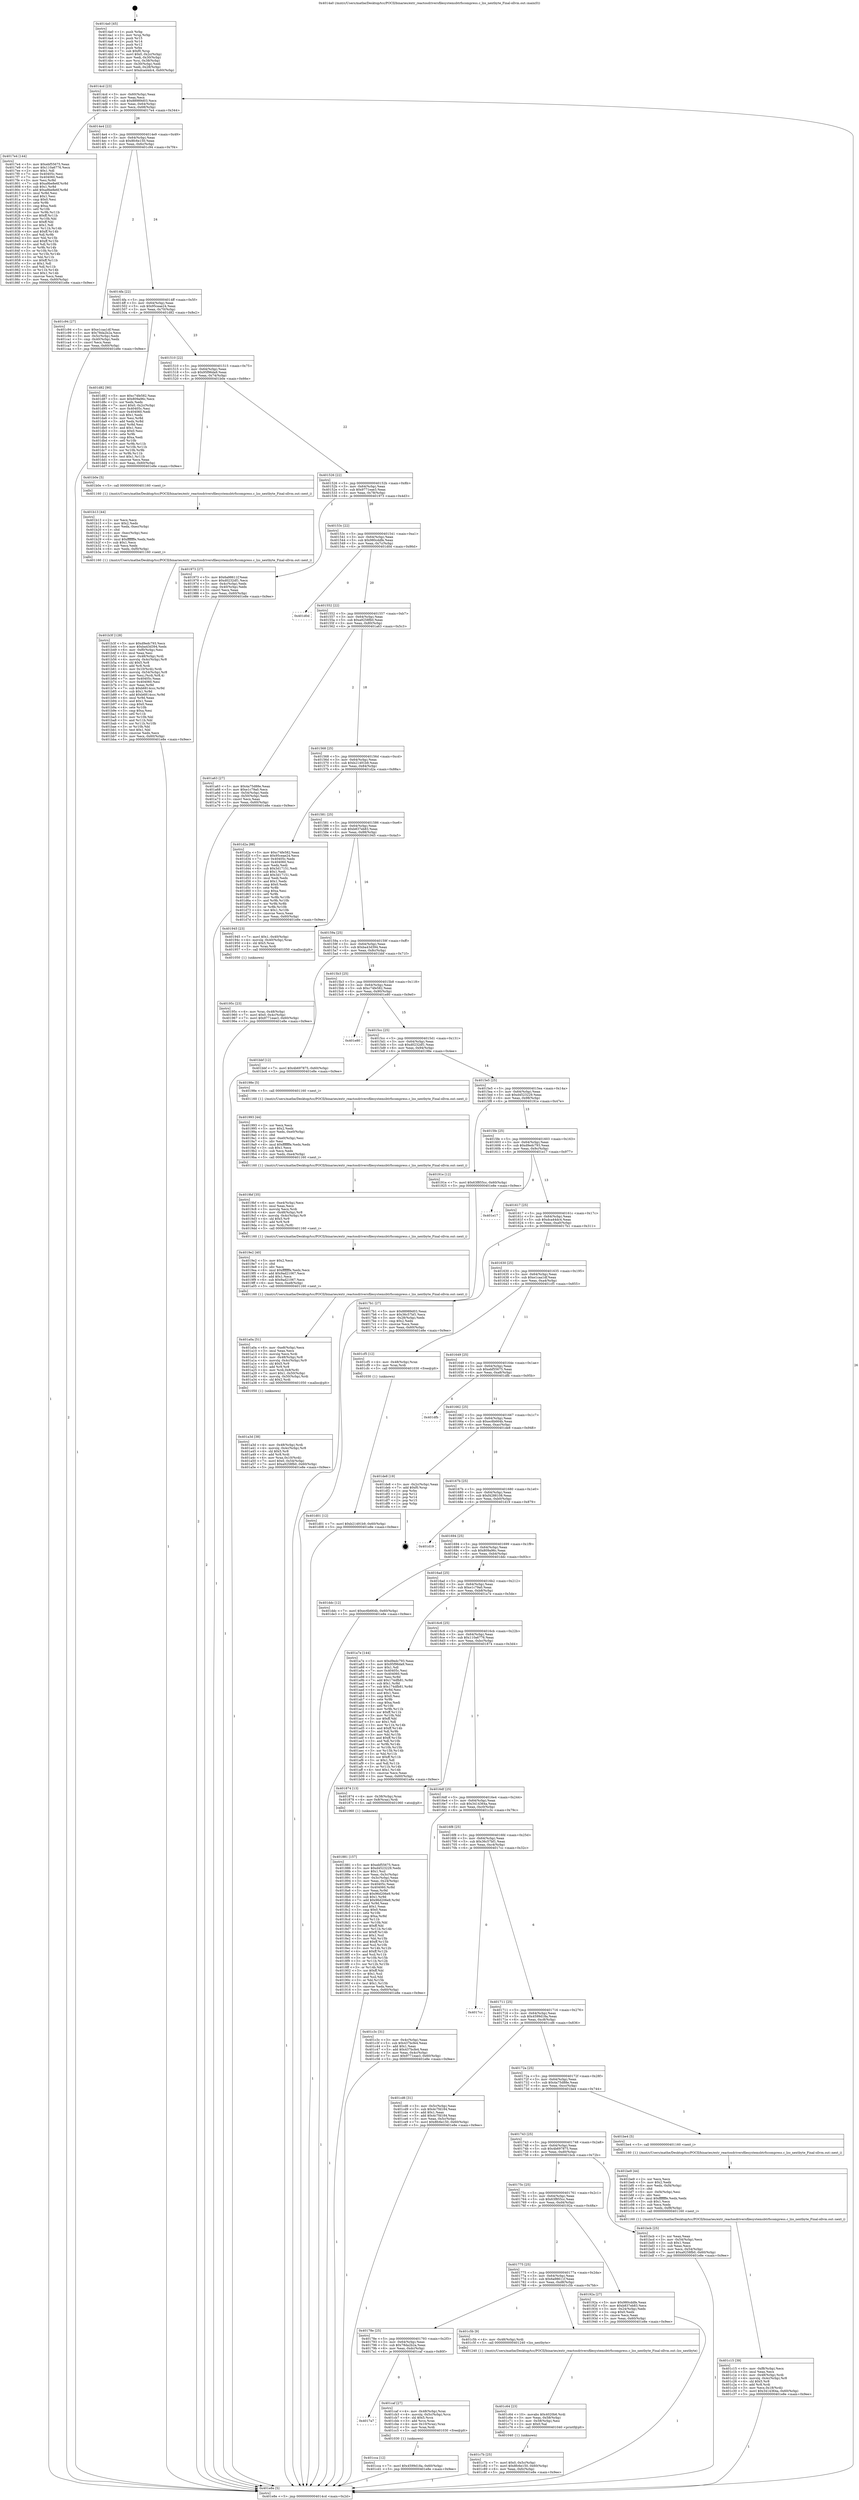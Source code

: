 digraph "0x4014a0" {
  label = "0x4014a0 (/mnt/c/Users/mathe/Desktop/tcc/POCII/binaries/extr_reactosdriversfilesystemsbtrfscompress.c_lzo_nextbyte_Final-ollvm.out::main(0))"
  labelloc = "t"
  node[shape=record]

  Entry [label="",width=0.3,height=0.3,shape=circle,fillcolor=black,style=filled]
  "0x4014cd" [label="{
     0x4014cd [23]\l
     | [instrs]\l
     &nbsp;&nbsp;0x4014cd \<+3\>: mov -0x60(%rbp),%eax\l
     &nbsp;&nbsp;0x4014d0 \<+2\>: mov %eax,%ecx\l
     &nbsp;&nbsp;0x4014d2 \<+6\>: sub $0x88989d03,%ecx\l
     &nbsp;&nbsp;0x4014d8 \<+3\>: mov %eax,-0x64(%rbp)\l
     &nbsp;&nbsp;0x4014db \<+3\>: mov %ecx,-0x68(%rbp)\l
     &nbsp;&nbsp;0x4014de \<+6\>: je 00000000004017e4 \<main+0x344\>\l
  }"]
  "0x4017e4" [label="{
     0x4017e4 [144]\l
     | [instrs]\l
     &nbsp;&nbsp;0x4017e4 \<+5\>: mov $0xebf55675,%eax\l
     &nbsp;&nbsp;0x4017e9 \<+5\>: mov $0x110a6776,%ecx\l
     &nbsp;&nbsp;0x4017ee \<+2\>: mov $0x1,%dl\l
     &nbsp;&nbsp;0x4017f0 \<+7\>: mov 0x40405c,%esi\l
     &nbsp;&nbsp;0x4017f7 \<+7\>: mov 0x404060,%edi\l
     &nbsp;&nbsp;0x4017fe \<+3\>: mov %esi,%r8d\l
     &nbsp;&nbsp;0x401801 \<+7\>: sub $0xa9be8e6f,%r8d\l
     &nbsp;&nbsp;0x401808 \<+4\>: sub $0x1,%r8d\l
     &nbsp;&nbsp;0x40180c \<+7\>: add $0xa9be8e6f,%r8d\l
     &nbsp;&nbsp;0x401813 \<+4\>: imul %r8d,%esi\l
     &nbsp;&nbsp;0x401817 \<+3\>: and $0x1,%esi\l
     &nbsp;&nbsp;0x40181a \<+3\>: cmp $0x0,%esi\l
     &nbsp;&nbsp;0x40181d \<+4\>: sete %r9b\l
     &nbsp;&nbsp;0x401821 \<+3\>: cmp $0xa,%edi\l
     &nbsp;&nbsp;0x401824 \<+4\>: setl %r10b\l
     &nbsp;&nbsp;0x401828 \<+3\>: mov %r9b,%r11b\l
     &nbsp;&nbsp;0x40182b \<+4\>: xor $0xff,%r11b\l
     &nbsp;&nbsp;0x40182f \<+3\>: mov %r10b,%bl\l
     &nbsp;&nbsp;0x401832 \<+3\>: xor $0xff,%bl\l
     &nbsp;&nbsp;0x401835 \<+3\>: xor $0x1,%dl\l
     &nbsp;&nbsp;0x401838 \<+3\>: mov %r11b,%r14b\l
     &nbsp;&nbsp;0x40183b \<+4\>: and $0xff,%r14b\l
     &nbsp;&nbsp;0x40183f \<+3\>: and %dl,%r9b\l
     &nbsp;&nbsp;0x401842 \<+3\>: mov %bl,%r15b\l
     &nbsp;&nbsp;0x401845 \<+4\>: and $0xff,%r15b\l
     &nbsp;&nbsp;0x401849 \<+3\>: and %dl,%r10b\l
     &nbsp;&nbsp;0x40184c \<+3\>: or %r9b,%r14b\l
     &nbsp;&nbsp;0x40184f \<+3\>: or %r10b,%r15b\l
     &nbsp;&nbsp;0x401852 \<+3\>: xor %r15b,%r14b\l
     &nbsp;&nbsp;0x401855 \<+3\>: or %bl,%r11b\l
     &nbsp;&nbsp;0x401858 \<+4\>: xor $0xff,%r11b\l
     &nbsp;&nbsp;0x40185c \<+3\>: or $0x1,%dl\l
     &nbsp;&nbsp;0x40185f \<+3\>: and %dl,%r11b\l
     &nbsp;&nbsp;0x401862 \<+3\>: or %r11b,%r14b\l
     &nbsp;&nbsp;0x401865 \<+4\>: test $0x1,%r14b\l
     &nbsp;&nbsp;0x401869 \<+3\>: cmovne %ecx,%eax\l
     &nbsp;&nbsp;0x40186c \<+3\>: mov %eax,-0x60(%rbp)\l
     &nbsp;&nbsp;0x40186f \<+5\>: jmp 0000000000401e8e \<main+0x9ee\>\l
  }"]
  "0x4014e4" [label="{
     0x4014e4 [22]\l
     | [instrs]\l
     &nbsp;&nbsp;0x4014e4 \<+5\>: jmp 00000000004014e9 \<main+0x49\>\l
     &nbsp;&nbsp;0x4014e9 \<+3\>: mov -0x64(%rbp),%eax\l
     &nbsp;&nbsp;0x4014ec \<+5\>: sub $0x8fc6e150,%eax\l
     &nbsp;&nbsp;0x4014f1 \<+3\>: mov %eax,-0x6c(%rbp)\l
     &nbsp;&nbsp;0x4014f4 \<+6\>: je 0000000000401c94 \<main+0x7f4\>\l
  }"]
  Exit [label="",width=0.3,height=0.3,shape=circle,fillcolor=black,style=filled,peripheries=2]
  "0x401c94" [label="{
     0x401c94 [27]\l
     | [instrs]\l
     &nbsp;&nbsp;0x401c94 \<+5\>: mov $0xe1caa1df,%eax\l
     &nbsp;&nbsp;0x401c99 \<+5\>: mov $0x78da2b2a,%ecx\l
     &nbsp;&nbsp;0x401c9e \<+3\>: mov -0x5c(%rbp),%edx\l
     &nbsp;&nbsp;0x401ca1 \<+3\>: cmp -0x40(%rbp),%edx\l
     &nbsp;&nbsp;0x401ca4 \<+3\>: cmovl %ecx,%eax\l
     &nbsp;&nbsp;0x401ca7 \<+3\>: mov %eax,-0x60(%rbp)\l
     &nbsp;&nbsp;0x401caa \<+5\>: jmp 0000000000401e8e \<main+0x9ee\>\l
  }"]
  "0x4014fa" [label="{
     0x4014fa [22]\l
     | [instrs]\l
     &nbsp;&nbsp;0x4014fa \<+5\>: jmp 00000000004014ff \<main+0x5f\>\l
     &nbsp;&nbsp;0x4014ff \<+3\>: mov -0x64(%rbp),%eax\l
     &nbsp;&nbsp;0x401502 \<+5\>: sub $0x95ceae24,%eax\l
     &nbsp;&nbsp;0x401507 \<+3\>: mov %eax,-0x70(%rbp)\l
     &nbsp;&nbsp;0x40150a \<+6\>: je 0000000000401d82 \<main+0x8e2\>\l
  }"]
  "0x401d01" [label="{
     0x401d01 [12]\l
     | [instrs]\l
     &nbsp;&nbsp;0x401d01 \<+7\>: movl $0xb21491b9,-0x60(%rbp)\l
     &nbsp;&nbsp;0x401d08 \<+5\>: jmp 0000000000401e8e \<main+0x9ee\>\l
  }"]
  "0x401d82" [label="{
     0x401d82 [90]\l
     | [instrs]\l
     &nbsp;&nbsp;0x401d82 \<+5\>: mov $0xc74fe582,%eax\l
     &nbsp;&nbsp;0x401d87 \<+5\>: mov $0x809a96c,%ecx\l
     &nbsp;&nbsp;0x401d8c \<+2\>: xor %edx,%edx\l
     &nbsp;&nbsp;0x401d8e \<+7\>: movl $0x0,-0x2c(%rbp)\l
     &nbsp;&nbsp;0x401d95 \<+7\>: mov 0x40405c,%esi\l
     &nbsp;&nbsp;0x401d9c \<+7\>: mov 0x404060,%edi\l
     &nbsp;&nbsp;0x401da3 \<+3\>: sub $0x1,%edx\l
     &nbsp;&nbsp;0x401da6 \<+3\>: mov %esi,%r8d\l
     &nbsp;&nbsp;0x401da9 \<+3\>: add %edx,%r8d\l
     &nbsp;&nbsp;0x401dac \<+4\>: imul %r8d,%esi\l
     &nbsp;&nbsp;0x401db0 \<+3\>: and $0x1,%esi\l
     &nbsp;&nbsp;0x401db3 \<+3\>: cmp $0x0,%esi\l
     &nbsp;&nbsp;0x401db6 \<+4\>: sete %r9b\l
     &nbsp;&nbsp;0x401dba \<+3\>: cmp $0xa,%edi\l
     &nbsp;&nbsp;0x401dbd \<+4\>: setl %r10b\l
     &nbsp;&nbsp;0x401dc1 \<+3\>: mov %r9b,%r11b\l
     &nbsp;&nbsp;0x401dc4 \<+3\>: and %r10b,%r11b\l
     &nbsp;&nbsp;0x401dc7 \<+3\>: xor %r10b,%r9b\l
     &nbsp;&nbsp;0x401dca \<+3\>: or %r9b,%r11b\l
     &nbsp;&nbsp;0x401dcd \<+4\>: test $0x1,%r11b\l
     &nbsp;&nbsp;0x401dd1 \<+3\>: cmovne %ecx,%eax\l
     &nbsp;&nbsp;0x401dd4 \<+3\>: mov %eax,-0x60(%rbp)\l
     &nbsp;&nbsp;0x401dd7 \<+5\>: jmp 0000000000401e8e \<main+0x9ee\>\l
  }"]
  "0x401510" [label="{
     0x401510 [22]\l
     | [instrs]\l
     &nbsp;&nbsp;0x401510 \<+5\>: jmp 0000000000401515 \<main+0x75\>\l
     &nbsp;&nbsp;0x401515 \<+3\>: mov -0x64(%rbp),%eax\l
     &nbsp;&nbsp;0x401518 \<+5\>: sub $0x95f96da9,%eax\l
     &nbsp;&nbsp;0x40151d \<+3\>: mov %eax,-0x74(%rbp)\l
     &nbsp;&nbsp;0x401520 \<+6\>: je 0000000000401b0e \<main+0x66e\>\l
  }"]
  "0x401cca" [label="{
     0x401cca [12]\l
     | [instrs]\l
     &nbsp;&nbsp;0x401cca \<+7\>: movl $0x4599d18a,-0x60(%rbp)\l
     &nbsp;&nbsp;0x401cd1 \<+5\>: jmp 0000000000401e8e \<main+0x9ee\>\l
  }"]
  "0x401b0e" [label="{
     0x401b0e [5]\l
     | [instrs]\l
     &nbsp;&nbsp;0x401b0e \<+5\>: call 0000000000401160 \<next_i\>\l
     | [calls]\l
     &nbsp;&nbsp;0x401160 \{1\} (/mnt/c/Users/mathe/Desktop/tcc/POCII/binaries/extr_reactosdriversfilesystemsbtrfscompress.c_lzo_nextbyte_Final-ollvm.out::next_i)\l
  }"]
  "0x401526" [label="{
     0x401526 [22]\l
     | [instrs]\l
     &nbsp;&nbsp;0x401526 \<+5\>: jmp 000000000040152b \<main+0x8b\>\l
     &nbsp;&nbsp;0x40152b \<+3\>: mov -0x64(%rbp),%eax\l
     &nbsp;&nbsp;0x40152e \<+5\>: sub $0x9771eae3,%eax\l
     &nbsp;&nbsp;0x401533 \<+3\>: mov %eax,-0x78(%rbp)\l
     &nbsp;&nbsp;0x401536 \<+6\>: je 0000000000401973 \<main+0x4d3\>\l
  }"]
  "0x4017a7" [label="{
     0x4017a7\l
  }", style=dashed]
  "0x401973" [label="{
     0x401973 [27]\l
     | [instrs]\l
     &nbsp;&nbsp;0x401973 \<+5\>: mov $0x6a98611f,%eax\l
     &nbsp;&nbsp;0x401978 \<+5\>: mov $0xd0232df1,%ecx\l
     &nbsp;&nbsp;0x40197d \<+3\>: mov -0x4c(%rbp),%edx\l
     &nbsp;&nbsp;0x401980 \<+3\>: cmp -0x40(%rbp),%edx\l
     &nbsp;&nbsp;0x401983 \<+3\>: cmovl %ecx,%eax\l
     &nbsp;&nbsp;0x401986 \<+3\>: mov %eax,-0x60(%rbp)\l
     &nbsp;&nbsp;0x401989 \<+5\>: jmp 0000000000401e8e \<main+0x9ee\>\l
  }"]
  "0x40153c" [label="{
     0x40153c [22]\l
     | [instrs]\l
     &nbsp;&nbsp;0x40153c \<+5\>: jmp 0000000000401541 \<main+0xa1\>\l
     &nbsp;&nbsp;0x401541 \<+3\>: mov -0x64(%rbp),%eax\l
     &nbsp;&nbsp;0x401544 \<+5\>: sub $0x980cddfe,%eax\l
     &nbsp;&nbsp;0x401549 \<+3\>: mov %eax,-0x7c(%rbp)\l
     &nbsp;&nbsp;0x40154c \<+6\>: je 0000000000401d0d \<main+0x86d\>\l
  }"]
  "0x401caf" [label="{
     0x401caf [27]\l
     | [instrs]\l
     &nbsp;&nbsp;0x401caf \<+4\>: mov -0x48(%rbp),%rax\l
     &nbsp;&nbsp;0x401cb3 \<+4\>: movslq -0x5c(%rbp),%rcx\l
     &nbsp;&nbsp;0x401cb7 \<+4\>: shl $0x5,%rcx\l
     &nbsp;&nbsp;0x401cbb \<+3\>: add %rcx,%rax\l
     &nbsp;&nbsp;0x401cbe \<+4\>: mov 0x10(%rax),%rax\l
     &nbsp;&nbsp;0x401cc2 \<+3\>: mov %rax,%rdi\l
     &nbsp;&nbsp;0x401cc5 \<+5\>: call 0000000000401030 \<free@plt\>\l
     | [calls]\l
     &nbsp;&nbsp;0x401030 \{1\} (unknown)\l
  }"]
  "0x401d0d" [label="{
     0x401d0d\l
  }", style=dashed]
  "0x401552" [label="{
     0x401552 [22]\l
     | [instrs]\l
     &nbsp;&nbsp;0x401552 \<+5\>: jmp 0000000000401557 \<main+0xb7\>\l
     &nbsp;&nbsp;0x401557 \<+3\>: mov -0x64(%rbp),%eax\l
     &nbsp;&nbsp;0x40155a \<+5\>: sub $0xa9258fb0,%eax\l
     &nbsp;&nbsp;0x40155f \<+3\>: mov %eax,-0x80(%rbp)\l
     &nbsp;&nbsp;0x401562 \<+6\>: je 0000000000401a63 \<main+0x5c3\>\l
  }"]
  "0x401c7b" [label="{
     0x401c7b [25]\l
     | [instrs]\l
     &nbsp;&nbsp;0x401c7b \<+7\>: movl $0x0,-0x5c(%rbp)\l
     &nbsp;&nbsp;0x401c82 \<+7\>: movl $0x8fc6e150,-0x60(%rbp)\l
     &nbsp;&nbsp;0x401c89 \<+6\>: mov %eax,-0xfc(%rbp)\l
     &nbsp;&nbsp;0x401c8f \<+5\>: jmp 0000000000401e8e \<main+0x9ee\>\l
  }"]
  "0x401a63" [label="{
     0x401a63 [27]\l
     | [instrs]\l
     &nbsp;&nbsp;0x401a63 \<+5\>: mov $0x4a75d88e,%eax\l
     &nbsp;&nbsp;0x401a68 \<+5\>: mov $0xe1c79a0,%ecx\l
     &nbsp;&nbsp;0x401a6d \<+3\>: mov -0x54(%rbp),%edx\l
     &nbsp;&nbsp;0x401a70 \<+3\>: cmp -0x50(%rbp),%edx\l
     &nbsp;&nbsp;0x401a73 \<+3\>: cmovl %ecx,%eax\l
     &nbsp;&nbsp;0x401a76 \<+3\>: mov %eax,-0x60(%rbp)\l
     &nbsp;&nbsp;0x401a79 \<+5\>: jmp 0000000000401e8e \<main+0x9ee\>\l
  }"]
  "0x401568" [label="{
     0x401568 [25]\l
     | [instrs]\l
     &nbsp;&nbsp;0x401568 \<+5\>: jmp 000000000040156d \<main+0xcd\>\l
     &nbsp;&nbsp;0x40156d \<+3\>: mov -0x64(%rbp),%eax\l
     &nbsp;&nbsp;0x401570 \<+5\>: sub $0xb21491b9,%eax\l
     &nbsp;&nbsp;0x401575 \<+6\>: mov %eax,-0x84(%rbp)\l
     &nbsp;&nbsp;0x40157b \<+6\>: je 0000000000401d2a \<main+0x88a\>\l
  }"]
  "0x401c64" [label="{
     0x401c64 [23]\l
     | [instrs]\l
     &nbsp;&nbsp;0x401c64 \<+10\>: movabs $0x4020b6,%rdi\l
     &nbsp;&nbsp;0x401c6e \<+3\>: mov %eax,-0x58(%rbp)\l
     &nbsp;&nbsp;0x401c71 \<+3\>: mov -0x58(%rbp),%esi\l
     &nbsp;&nbsp;0x401c74 \<+2\>: mov $0x0,%al\l
     &nbsp;&nbsp;0x401c76 \<+5\>: call 0000000000401040 \<printf@plt\>\l
     | [calls]\l
     &nbsp;&nbsp;0x401040 \{1\} (unknown)\l
  }"]
  "0x401d2a" [label="{
     0x401d2a [88]\l
     | [instrs]\l
     &nbsp;&nbsp;0x401d2a \<+5\>: mov $0xc74fe582,%eax\l
     &nbsp;&nbsp;0x401d2f \<+5\>: mov $0x95ceae24,%ecx\l
     &nbsp;&nbsp;0x401d34 \<+7\>: mov 0x40405c,%edx\l
     &nbsp;&nbsp;0x401d3b \<+7\>: mov 0x404060,%esi\l
     &nbsp;&nbsp;0x401d42 \<+2\>: mov %edx,%edi\l
     &nbsp;&nbsp;0x401d44 \<+6\>: sub $0x3d17151,%edi\l
     &nbsp;&nbsp;0x401d4a \<+3\>: sub $0x1,%edi\l
     &nbsp;&nbsp;0x401d4d \<+6\>: add $0x3d17151,%edi\l
     &nbsp;&nbsp;0x401d53 \<+3\>: imul %edi,%edx\l
     &nbsp;&nbsp;0x401d56 \<+3\>: and $0x1,%edx\l
     &nbsp;&nbsp;0x401d59 \<+3\>: cmp $0x0,%edx\l
     &nbsp;&nbsp;0x401d5c \<+4\>: sete %r8b\l
     &nbsp;&nbsp;0x401d60 \<+3\>: cmp $0xa,%esi\l
     &nbsp;&nbsp;0x401d63 \<+4\>: setl %r9b\l
     &nbsp;&nbsp;0x401d67 \<+3\>: mov %r8b,%r10b\l
     &nbsp;&nbsp;0x401d6a \<+3\>: and %r9b,%r10b\l
     &nbsp;&nbsp;0x401d6d \<+3\>: xor %r9b,%r8b\l
     &nbsp;&nbsp;0x401d70 \<+3\>: or %r8b,%r10b\l
     &nbsp;&nbsp;0x401d73 \<+4\>: test $0x1,%r10b\l
     &nbsp;&nbsp;0x401d77 \<+3\>: cmovne %ecx,%eax\l
     &nbsp;&nbsp;0x401d7a \<+3\>: mov %eax,-0x60(%rbp)\l
     &nbsp;&nbsp;0x401d7d \<+5\>: jmp 0000000000401e8e \<main+0x9ee\>\l
  }"]
  "0x401581" [label="{
     0x401581 [25]\l
     | [instrs]\l
     &nbsp;&nbsp;0x401581 \<+5\>: jmp 0000000000401586 \<main+0xe6\>\l
     &nbsp;&nbsp;0x401586 \<+3\>: mov -0x64(%rbp),%eax\l
     &nbsp;&nbsp;0x401589 \<+5\>: sub $0xb837eb83,%eax\l
     &nbsp;&nbsp;0x40158e \<+6\>: mov %eax,-0x88(%rbp)\l
     &nbsp;&nbsp;0x401594 \<+6\>: je 0000000000401945 \<main+0x4a5\>\l
  }"]
  "0x40178e" [label="{
     0x40178e [25]\l
     | [instrs]\l
     &nbsp;&nbsp;0x40178e \<+5\>: jmp 0000000000401793 \<main+0x2f3\>\l
     &nbsp;&nbsp;0x401793 \<+3\>: mov -0x64(%rbp),%eax\l
     &nbsp;&nbsp;0x401796 \<+5\>: sub $0x78da2b2a,%eax\l
     &nbsp;&nbsp;0x40179b \<+6\>: mov %eax,-0xdc(%rbp)\l
     &nbsp;&nbsp;0x4017a1 \<+6\>: je 0000000000401caf \<main+0x80f\>\l
  }"]
  "0x401945" [label="{
     0x401945 [23]\l
     | [instrs]\l
     &nbsp;&nbsp;0x401945 \<+7\>: movl $0x1,-0x40(%rbp)\l
     &nbsp;&nbsp;0x40194c \<+4\>: movslq -0x40(%rbp),%rax\l
     &nbsp;&nbsp;0x401950 \<+4\>: shl $0x5,%rax\l
     &nbsp;&nbsp;0x401954 \<+3\>: mov %rax,%rdi\l
     &nbsp;&nbsp;0x401957 \<+5\>: call 0000000000401050 \<malloc@plt\>\l
     | [calls]\l
     &nbsp;&nbsp;0x401050 \{1\} (unknown)\l
  }"]
  "0x40159a" [label="{
     0x40159a [25]\l
     | [instrs]\l
     &nbsp;&nbsp;0x40159a \<+5\>: jmp 000000000040159f \<main+0xff\>\l
     &nbsp;&nbsp;0x40159f \<+3\>: mov -0x64(%rbp),%eax\l
     &nbsp;&nbsp;0x4015a2 \<+5\>: sub $0xba43d394,%eax\l
     &nbsp;&nbsp;0x4015a7 \<+6\>: mov %eax,-0x8c(%rbp)\l
     &nbsp;&nbsp;0x4015ad \<+6\>: je 0000000000401bbf \<main+0x71f\>\l
  }"]
  "0x401c5b" [label="{
     0x401c5b [9]\l
     | [instrs]\l
     &nbsp;&nbsp;0x401c5b \<+4\>: mov -0x48(%rbp),%rdi\l
     &nbsp;&nbsp;0x401c5f \<+5\>: call 0000000000401240 \<lzo_nextbyte\>\l
     | [calls]\l
     &nbsp;&nbsp;0x401240 \{1\} (/mnt/c/Users/mathe/Desktop/tcc/POCII/binaries/extr_reactosdriversfilesystemsbtrfscompress.c_lzo_nextbyte_Final-ollvm.out::lzo_nextbyte)\l
  }"]
  "0x401bbf" [label="{
     0x401bbf [12]\l
     | [instrs]\l
     &nbsp;&nbsp;0x401bbf \<+7\>: movl $0x4b697875,-0x60(%rbp)\l
     &nbsp;&nbsp;0x401bc6 \<+5\>: jmp 0000000000401e8e \<main+0x9ee\>\l
  }"]
  "0x4015b3" [label="{
     0x4015b3 [25]\l
     | [instrs]\l
     &nbsp;&nbsp;0x4015b3 \<+5\>: jmp 00000000004015b8 \<main+0x118\>\l
     &nbsp;&nbsp;0x4015b8 \<+3\>: mov -0x64(%rbp),%eax\l
     &nbsp;&nbsp;0x4015bb \<+5\>: sub $0xc74fe582,%eax\l
     &nbsp;&nbsp;0x4015c0 \<+6\>: mov %eax,-0x90(%rbp)\l
     &nbsp;&nbsp;0x4015c6 \<+6\>: je 0000000000401e80 \<main+0x9e0\>\l
  }"]
  "0x401c15" [label="{
     0x401c15 [39]\l
     | [instrs]\l
     &nbsp;&nbsp;0x401c15 \<+6\>: mov -0xf8(%rbp),%ecx\l
     &nbsp;&nbsp;0x401c1b \<+3\>: imul %eax,%ecx\l
     &nbsp;&nbsp;0x401c1e \<+4\>: mov -0x48(%rbp),%rdi\l
     &nbsp;&nbsp;0x401c22 \<+4\>: movslq -0x4c(%rbp),%r8\l
     &nbsp;&nbsp;0x401c26 \<+4\>: shl $0x5,%r8\l
     &nbsp;&nbsp;0x401c2a \<+3\>: add %r8,%rdi\l
     &nbsp;&nbsp;0x401c2d \<+3\>: mov %ecx,0x18(%rdi)\l
     &nbsp;&nbsp;0x401c30 \<+7\>: movl $0x3414364a,-0x60(%rbp)\l
     &nbsp;&nbsp;0x401c37 \<+5\>: jmp 0000000000401e8e \<main+0x9ee\>\l
  }"]
  "0x401e80" [label="{
     0x401e80\l
  }", style=dashed]
  "0x4015cc" [label="{
     0x4015cc [25]\l
     | [instrs]\l
     &nbsp;&nbsp;0x4015cc \<+5\>: jmp 00000000004015d1 \<main+0x131\>\l
     &nbsp;&nbsp;0x4015d1 \<+3\>: mov -0x64(%rbp),%eax\l
     &nbsp;&nbsp;0x4015d4 \<+5\>: sub $0xd0232df1,%eax\l
     &nbsp;&nbsp;0x4015d9 \<+6\>: mov %eax,-0x94(%rbp)\l
     &nbsp;&nbsp;0x4015df \<+6\>: je 000000000040198e \<main+0x4ee\>\l
  }"]
  "0x401be9" [label="{
     0x401be9 [44]\l
     | [instrs]\l
     &nbsp;&nbsp;0x401be9 \<+2\>: xor %ecx,%ecx\l
     &nbsp;&nbsp;0x401beb \<+5\>: mov $0x2,%edx\l
     &nbsp;&nbsp;0x401bf0 \<+6\>: mov %edx,-0xf4(%rbp)\l
     &nbsp;&nbsp;0x401bf6 \<+1\>: cltd\l
     &nbsp;&nbsp;0x401bf7 \<+6\>: mov -0xf4(%rbp),%esi\l
     &nbsp;&nbsp;0x401bfd \<+2\>: idiv %esi\l
     &nbsp;&nbsp;0x401bff \<+6\>: imul $0xfffffffe,%edx,%edx\l
     &nbsp;&nbsp;0x401c05 \<+3\>: sub $0x1,%ecx\l
     &nbsp;&nbsp;0x401c08 \<+2\>: sub %ecx,%edx\l
     &nbsp;&nbsp;0x401c0a \<+6\>: mov %edx,-0xf8(%rbp)\l
     &nbsp;&nbsp;0x401c10 \<+5\>: call 0000000000401160 \<next_i\>\l
     | [calls]\l
     &nbsp;&nbsp;0x401160 \{1\} (/mnt/c/Users/mathe/Desktop/tcc/POCII/binaries/extr_reactosdriversfilesystemsbtrfscompress.c_lzo_nextbyte_Final-ollvm.out::next_i)\l
  }"]
  "0x40198e" [label="{
     0x40198e [5]\l
     | [instrs]\l
     &nbsp;&nbsp;0x40198e \<+5\>: call 0000000000401160 \<next_i\>\l
     | [calls]\l
     &nbsp;&nbsp;0x401160 \{1\} (/mnt/c/Users/mathe/Desktop/tcc/POCII/binaries/extr_reactosdriversfilesystemsbtrfscompress.c_lzo_nextbyte_Final-ollvm.out::next_i)\l
  }"]
  "0x4015e5" [label="{
     0x4015e5 [25]\l
     | [instrs]\l
     &nbsp;&nbsp;0x4015e5 \<+5\>: jmp 00000000004015ea \<main+0x14a\>\l
     &nbsp;&nbsp;0x4015ea \<+3\>: mov -0x64(%rbp),%eax\l
     &nbsp;&nbsp;0x4015ed \<+5\>: sub $0xd4523229,%eax\l
     &nbsp;&nbsp;0x4015f2 \<+6\>: mov %eax,-0x98(%rbp)\l
     &nbsp;&nbsp;0x4015f8 \<+6\>: je 000000000040191e \<main+0x47e\>\l
  }"]
  "0x401b3f" [label="{
     0x401b3f [128]\l
     | [instrs]\l
     &nbsp;&nbsp;0x401b3f \<+5\>: mov $0xd9edc793,%ecx\l
     &nbsp;&nbsp;0x401b44 \<+5\>: mov $0xba43d394,%edx\l
     &nbsp;&nbsp;0x401b49 \<+6\>: mov -0xf0(%rbp),%esi\l
     &nbsp;&nbsp;0x401b4f \<+3\>: imul %eax,%esi\l
     &nbsp;&nbsp;0x401b52 \<+4\>: mov -0x48(%rbp),%rdi\l
     &nbsp;&nbsp;0x401b56 \<+4\>: movslq -0x4c(%rbp),%r8\l
     &nbsp;&nbsp;0x401b5a \<+4\>: shl $0x5,%r8\l
     &nbsp;&nbsp;0x401b5e \<+3\>: add %r8,%rdi\l
     &nbsp;&nbsp;0x401b61 \<+4\>: mov 0x10(%rdi),%rdi\l
     &nbsp;&nbsp;0x401b65 \<+4\>: movslq -0x54(%rbp),%r8\l
     &nbsp;&nbsp;0x401b69 \<+4\>: mov %esi,(%rdi,%r8,4)\l
     &nbsp;&nbsp;0x401b6d \<+7\>: mov 0x40405c,%eax\l
     &nbsp;&nbsp;0x401b74 \<+7\>: mov 0x404060,%esi\l
     &nbsp;&nbsp;0x401b7b \<+3\>: mov %eax,%r9d\l
     &nbsp;&nbsp;0x401b7e \<+7\>: sub $0xb6814ccc,%r9d\l
     &nbsp;&nbsp;0x401b85 \<+4\>: sub $0x1,%r9d\l
     &nbsp;&nbsp;0x401b89 \<+7\>: add $0xb6814ccc,%r9d\l
     &nbsp;&nbsp;0x401b90 \<+4\>: imul %r9d,%eax\l
     &nbsp;&nbsp;0x401b94 \<+3\>: and $0x1,%eax\l
     &nbsp;&nbsp;0x401b97 \<+3\>: cmp $0x0,%eax\l
     &nbsp;&nbsp;0x401b9a \<+4\>: sete %r10b\l
     &nbsp;&nbsp;0x401b9e \<+3\>: cmp $0xa,%esi\l
     &nbsp;&nbsp;0x401ba1 \<+4\>: setl %r11b\l
     &nbsp;&nbsp;0x401ba5 \<+3\>: mov %r10b,%bl\l
     &nbsp;&nbsp;0x401ba8 \<+3\>: and %r11b,%bl\l
     &nbsp;&nbsp;0x401bab \<+3\>: xor %r11b,%r10b\l
     &nbsp;&nbsp;0x401bae \<+3\>: or %r10b,%bl\l
     &nbsp;&nbsp;0x401bb1 \<+3\>: test $0x1,%bl\l
     &nbsp;&nbsp;0x401bb4 \<+3\>: cmovne %edx,%ecx\l
     &nbsp;&nbsp;0x401bb7 \<+3\>: mov %ecx,-0x60(%rbp)\l
     &nbsp;&nbsp;0x401bba \<+5\>: jmp 0000000000401e8e \<main+0x9ee\>\l
  }"]
  "0x40191e" [label="{
     0x40191e [12]\l
     | [instrs]\l
     &nbsp;&nbsp;0x40191e \<+7\>: movl $0x63f855cc,-0x60(%rbp)\l
     &nbsp;&nbsp;0x401925 \<+5\>: jmp 0000000000401e8e \<main+0x9ee\>\l
  }"]
  "0x4015fe" [label="{
     0x4015fe [25]\l
     | [instrs]\l
     &nbsp;&nbsp;0x4015fe \<+5\>: jmp 0000000000401603 \<main+0x163\>\l
     &nbsp;&nbsp;0x401603 \<+3\>: mov -0x64(%rbp),%eax\l
     &nbsp;&nbsp;0x401606 \<+5\>: sub $0xd9edc793,%eax\l
     &nbsp;&nbsp;0x40160b \<+6\>: mov %eax,-0x9c(%rbp)\l
     &nbsp;&nbsp;0x401611 \<+6\>: je 0000000000401e17 \<main+0x977\>\l
  }"]
  "0x401b13" [label="{
     0x401b13 [44]\l
     | [instrs]\l
     &nbsp;&nbsp;0x401b13 \<+2\>: xor %ecx,%ecx\l
     &nbsp;&nbsp;0x401b15 \<+5\>: mov $0x2,%edx\l
     &nbsp;&nbsp;0x401b1a \<+6\>: mov %edx,-0xec(%rbp)\l
     &nbsp;&nbsp;0x401b20 \<+1\>: cltd\l
     &nbsp;&nbsp;0x401b21 \<+6\>: mov -0xec(%rbp),%esi\l
     &nbsp;&nbsp;0x401b27 \<+2\>: idiv %esi\l
     &nbsp;&nbsp;0x401b29 \<+6\>: imul $0xfffffffe,%edx,%edx\l
     &nbsp;&nbsp;0x401b2f \<+3\>: sub $0x1,%ecx\l
     &nbsp;&nbsp;0x401b32 \<+2\>: sub %ecx,%edx\l
     &nbsp;&nbsp;0x401b34 \<+6\>: mov %edx,-0xf0(%rbp)\l
     &nbsp;&nbsp;0x401b3a \<+5\>: call 0000000000401160 \<next_i\>\l
     | [calls]\l
     &nbsp;&nbsp;0x401160 \{1\} (/mnt/c/Users/mathe/Desktop/tcc/POCII/binaries/extr_reactosdriversfilesystemsbtrfscompress.c_lzo_nextbyte_Final-ollvm.out::next_i)\l
  }"]
  "0x401e17" [label="{
     0x401e17\l
  }", style=dashed]
  "0x401617" [label="{
     0x401617 [25]\l
     | [instrs]\l
     &nbsp;&nbsp;0x401617 \<+5\>: jmp 000000000040161c \<main+0x17c\>\l
     &nbsp;&nbsp;0x40161c \<+3\>: mov -0x64(%rbp),%eax\l
     &nbsp;&nbsp;0x40161f \<+5\>: sub $0xdca44dc4,%eax\l
     &nbsp;&nbsp;0x401624 \<+6\>: mov %eax,-0xa0(%rbp)\l
     &nbsp;&nbsp;0x40162a \<+6\>: je 00000000004017b1 \<main+0x311\>\l
  }"]
  "0x401a3d" [label="{
     0x401a3d [38]\l
     | [instrs]\l
     &nbsp;&nbsp;0x401a3d \<+4\>: mov -0x48(%rbp),%rdi\l
     &nbsp;&nbsp;0x401a41 \<+4\>: movslq -0x4c(%rbp),%r8\l
     &nbsp;&nbsp;0x401a45 \<+4\>: shl $0x5,%r8\l
     &nbsp;&nbsp;0x401a49 \<+3\>: add %r8,%rdi\l
     &nbsp;&nbsp;0x401a4c \<+4\>: mov %rax,0x10(%rdi)\l
     &nbsp;&nbsp;0x401a50 \<+7\>: movl $0x0,-0x54(%rbp)\l
     &nbsp;&nbsp;0x401a57 \<+7\>: movl $0xa9258fb0,-0x60(%rbp)\l
     &nbsp;&nbsp;0x401a5e \<+5\>: jmp 0000000000401e8e \<main+0x9ee\>\l
  }"]
  "0x4017b1" [label="{
     0x4017b1 [27]\l
     | [instrs]\l
     &nbsp;&nbsp;0x4017b1 \<+5\>: mov $0x88989d03,%eax\l
     &nbsp;&nbsp;0x4017b6 \<+5\>: mov $0x36c57bf1,%ecx\l
     &nbsp;&nbsp;0x4017bb \<+3\>: mov -0x28(%rbp),%edx\l
     &nbsp;&nbsp;0x4017be \<+3\>: cmp $0x2,%edx\l
     &nbsp;&nbsp;0x4017c1 \<+3\>: cmovne %ecx,%eax\l
     &nbsp;&nbsp;0x4017c4 \<+3\>: mov %eax,-0x60(%rbp)\l
     &nbsp;&nbsp;0x4017c7 \<+5\>: jmp 0000000000401e8e \<main+0x9ee\>\l
  }"]
  "0x401630" [label="{
     0x401630 [25]\l
     | [instrs]\l
     &nbsp;&nbsp;0x401630 \<+5\>: jmp 0000000000401635 \<main+0x195\>\l
     &nbsp;&nbsp;0x401635 \<+3\>: mov -0x64(%rbp),%eax\l
     &nbsp;&nbsp;0x401638 \<+5\>: sub $0xe1caa1df,%eax\l
     &nbsp;&nbsp;0x40163d \<+6\>: mov %eax,-0xa4(%rbp)\l
     &nbsp;&nbsp;0x401643 \<+6\>: je 0000000000401cf5 \<main+0x855\>\l
  }"]
  "0x401e8e" [label="{
     0x401e8e [5]\l
     | [instrs]\l
     &nbsp;&nbsp;0x401e8e \<+5\>: jmp 00000000004014cd \<main+0x2d\>\l
  }"]
  "0x4014a0" [label="{
     0x4014a0 [45]\l
     | [instrs]\l
     &nbsp;&nbsp;0x4014a0 \<+1\>: push %rbp\l
     &nbsp;&nbsp;0x4014a1 \<+3\>: mov %rsp,%rbp\l
     &nbsp;&nbsp;0x4014a4 \<+2\>: push %r15\l
     &nbsp;&nbsp;0x4014a6 \<+2\>: push %r14\l
     &nbsp;&nbsp;0x4014a8 \<+2\>: push %r12\l
     &nbsp;&nbsp;0x4014aa \<+1\>: push %rbx\l
     &nbsp;&nbsp;0x4014ab \<+7\>: sub $0xf0,%rsp\l
     &nbsp;&nbsp;0x4014b2 \<+7\>: movl $0x0,-0x2c(%rbp)\l
     &nbsp;&nbsp;0x4014b9 \<+3\>: mov %edi,-0x30(%rbp)\l
     &nbsp;&nbsp;0x4014bc \<+4\>: mov %rsi,-0x38(%rbp)\l
     &nbsp;&nbsp;0x4014c0 \<+3\>: mov -0x30(%rbp),%edi\l
     &nbsp;&nbsp;0x4014c3 \<+3\>: mov %edi,-0x28(%rbp)\l
     &nbsp;&nbsp;0x4014c6 \<+7\>: movl $0xdca44dc4,-0x60(%rbp)\l
  }"]
  "0x401a0a" [label="{
     0x401a0a [51]\l
     | [instrs]\l
     &nbsp;&nbsp;0x401a0a \<+6\>: mov -0xe8(%rbp),%ecx\l
     &nbsp;&nbsp;0x401a10 \<+3\>: imul %eax,%ecx\l
     &nbsp;&nbsp;0x401a13 \<+3\>: movslq %ecx,%rdi\l
     &nbsp;&nbsp;0x401a16 \<+4\>: mov -0x48(%rbp),%r8\l
     &nbsp;&nbsp;0x401a1a \<+4\>: movslq -0x4c(%rbp),%r9\l
     &nbsp;&nbsp;0x401a1e \<+4\>: shl $0x5,%r9\l
     &nbsp;&nbsp;0x401a22 \<+3\>: add %r9,%r8\l
     &nbsp;&nbsp;0x401a25 \<+4\>: mov %rdi,0x8(%r8)\l
     &nbsp;&nbsp;0x401a29 \<+7\>: movl $0x1,-0x50(%rbp)\l
     &nbsp;&nbsp;0x401a30 \<+4\>: movslq -0x50(%rbp),%rdi\l
     &nbsp;&nbsp;0x401a34 \<+4\>: shl $0x2,%rdi\l
     &nbsp;&nbsp;0x401a38 \<+5\>: call 0000000000401050 \<malloc@plt\>\l
     | [calls]\l
     &nbsp;&nbsp;0x401050 \{1\} (unknown)\l
  }"]
  "0x401cf5" [label="{
     0x401cf5 [12]\l
     | [instrs]\l
     &nbsp;&nbsp;0x401cf5 \<+4\>: mov -0x48(%rbp),%rax\l
     &nbsp;&nbsp;0x401cf9 \<+3\>: mov %rax,%rdi\l
     &nbsp;&nbsp;0x401cfc \<+5\>: call 0000000000401030 \<free@plt\>\l
     | [calls]\l
     &nbsp;&nbsp;0x401030 \{1\} (unknown)\l
  }"]
  "0x401649" [label="{
     0x401649 [25]\l
     | [instrs]\l
     &nbsp;&nbsp;0x401649 \<+5\>: jmp 000000000040164e \<main+0x1ae\>\l
     &nbsp;&nbsp;0x40164e \<+3\>: mov -0x64(%rbp),%eax\l
     &nbsp;&nbsp;0x401651 \<+5\>: sub $0xebf55675,%eax\l
     &nbsp;&nbsp;0x401656 \<+6\>: mov %eax,-0xa8(%rbp)\l
     &nbsp;&nbsp;0x40165c \<+6\>: je 0000000000401dfb \<main+0x95b\>\l
  }"]
  "0x4019e2" [label="{
     0x4019e2 [40]\l
     | [instrs]\l
     &nbsp;&nbsp;0x4019e2 \<+5\>: mov $0x2,%ecx\l
     &nbsp;&nbsp;0x4019e7 \<+1\>: cltd\l
     &nbsp;&nbsp;0x4019e8 \<+2\>: idiv %ecx\l
     &nbsp;&nbsp;0x4019ea \<+6\>: imul $0xfffffffe,%edx,%ecx\l
     &nbsp;&nbsp;0x4019f0 \<+6\>: add $0x9ad21067,%ecx\l
     &nbsp;&nbsp;0x4019f6 \<+3\>: add $0x1,%ecx\l
     &nbsp;&nbsp;0x4019f9 \<+6\>: sub $0x9ad21067,%ecx\l
     &nbsp;&nbsp;0x4019ff \<+6\>: mov %ecx,-0xe8(%rbp)\l
     &nbsp;&nbsp;0x401a05 \<+5\>: call 0000000000401160 \<next_i\>\l
     | [calls]\l
     &nbsp;&nbsp;0x401160 \{1\} (/mnt/c/Users/mathe/Desktop/tcc/POCII/binaries/extr_reactosdriversfilesystemsbtrfscompress.c_lzo_nextbyte_Final-ollvm.out::next_i)\l
  }"]
  "0x401dfb" [label="{
     0x401dfb\l
  }", style=dashed]
  "0x401662" [label="{
     0x401662 [25]\l
     | [instrs]\l
     &nbsp;&nbsp;0x401662 \<+5\>: jmp 0000000000401667 \<main+0x1c7\>\l
     &nbsp;&nbsp;0x401667 \<+3\>: mov -0x64(%rbp),%eax\l
     &nbsp;&nbsp;0x40166a \<+5\>: sub $0xec6b664b,%eax\l
     &nbsp;&nbsp;0x40166f \<+6\>: mov %eax,-0xac(%rbp)\l
     &nbsp;&nbsp;0x401675 \<+6\>: je 0000000000401de8 \<main+0x948\>\l
  }"]
  "0x4019bf" [label="{
     0x4019bf [35]\l
     | [instrs]\l
     &nbsp;&nbsp;0x4019bf \<+6\>: mov -0xe4(%rbp),%ecx\l
     &nbsp;&nbsp;0x4019c5 \<+3\>: imul %eax,%ecx\l
     &nbsp;&nbsp;0x4019c8 \<+3\>: movslq %ecx,%rdi\l
     &nbsp;&nbsp;0x4019cb \<+4\>: mov -0x48(%rbp),%r8\l
     &nbsp;&nbsp;0x4019cf \<+4\>: movslq -0x4c(%rbp),%r9\l
     &nbsp;&nbsp;0x4019d3 \<+4\>: shl $0x5,%r9\l
     &nbsp;&nbsp;0x4019d7 \<+3\>: add %r9,%r8\l
     &nbsp;&nbsp;0x4019da \<+3\>: mov %rdi,(%r8)\l
     &nbsp;&nbsp;0x4019dd \<+5\>: call 0000000000401160 \<next_i\>\l
     | [calls]\l
     &nbsp;&nbsp;0x401160 \{1\} (/mnt/c/Users/mathe/Desktop/tcc/POCII/binaries/extr_reactosdriversfilesystemsbtrfscompress.c_lzo_nextbyte_Final-ollvm.out::next_i)\l
  }"]
  "0x401de8" [label="{
     0x401de8 [19]\l
     | [instrs]\l
     &nbsp;&nbsp;0x401de8 \<+3\>: mov -0x2c(%rbp),%eax\l
     &nbsp;&nbsp;0x401deb \<+7\>: add $0xf0,%rsp\l
     &nbsp;&nbsp;0x401df2 \<+1\>: pop %rbx\l
     &nbsp;&nbsp;0x401df3 \<+2\>: pop %r12\l
     &nbsp;&nbsp;0x401df5 \<+2\>: pop %r14\l
     &nbsp;&nbsp;0x401df7 \<+2\>: pop %r15\l
     &nbsp;&nbsp;0x401df9 \<+1\>: pop %rbp\l
     &nbsp;&nbsp;0x401dfa \<+1\>: ret\l
  }"]
  "0x40167b" [label="{
     0x40167b [25]\l
     | [instrs]\l
     &nbsp;&nbsp;0x40167b \<+5\>: jmp 0000000000401680 \<main+0x1e0\>\l
     &nbsp;&nbsp;0x401680 \<+3\>: mov -0x64(%rbp),%eax\l
     &nbsp;&nbsp;0x401683 \<+5\>: sub $0xf4288108,%eax\l
     &nbsp;&nbsp;0x401688 \<+6\>: mov %eax,-0xb0(%rbp)\l
     &nbsp;&nbsp;0x40168e \<+6\>: je 0000000000401d19 \<main+0x879\>\l
  }"]
  "0x401993" [label="{
     0x401993 [44]\l
     | [instrs]\l
     &nbsp;&nbsp;0x401993 \<+2\>: xor %ecx,%ecx\l
     &nbsp;&nbsp;0x401995 \<+5\>: mov $0x2,%edx\l
     &nbsp;&nbsp;0x40199a \<+6\>: mov %edx,-0xe0(%rbp)\l
     &nbsp;&nbsp;0x4019a0 \<+1\>: cltd\l
     &nbsp;&nbsp;0x4019a1 \<+6\>: mov -0xe0(%rbp),%esi\l
     &nbsp;&nbsp;0x4019a7 \<+2\>: idiv %esi\l
     &nbsp;&nbsp;0x4019a9 \<+6\>: imul $0xfffffffe,%edx,%edx\l
     &nbsp;&nbsp;0x4019af \<+3\>: sub $0x1,%ecx\l
     &nbsp;&nbsp;0x4019b2 \<+2\>: sub %ecx,%edx\l
     &nbsp;&nbsp;0x4019b4 \<+6\>: mov %edx,-0xe4(%rbp)\l
     &nbsp;&nbsp;0x4019ba \<+5\>: call 0000000000401160 \<next_i\>\l
     | [calls]\l
     &nbsp;&nbsp;0x401160 \{1\} (/mnt/c/Users/mathe/Desktop/tcc/POCII/binaries/extr_reactosdriversfilesystemsbtrfscompress.c_lzo_nextbyte_Final-ollvm.out::next_i)\l
  }"]
  "0x401d19" [label="{
     0x401d19\l
  }", style=dashed]
  "0x401694" [label="{
     0x401694 [25]\l
     | [instrs]\l
     &nbsp;&nbsp;0x401694 \<+5\>: jmp 0000000000401699 \<main+0x1f9\>\l
     &nbsp;&nbsp;0x401699 \<+3\>: mov -0x64(%rbp),%eax\l
     &nbsp;&nbsp;0x40169c \<+5\>: sub $0x809a96c,%eax\l
     &nbsp;&nbsp;0x4016a1 \<+6\>: mov %eax,-0xb4(%rbp)\l
     &nbsp;&nbsp;0x4016a7 \<+6\>: je 0000000000401ddc \<main+0x93c\>\l
  }"]
  "0x40195c" [label="{
     0x40195c [23]\l
     | [instrs]\l
     &nbsp;&nbsp;0x40195c \<+4\>: mov %rax,-0x48(%rbp)\l
     &nbsp;&nbsp;0x401960 \<+7\>: movl $0x0,-0x4c(%rbp)\l
     &nbsp;&nbsp;0x401967 \<+7\>: movl $0x9771eae3,-0x60(%rbp)\l
     &nbsp;&nbsp;0x40196e \<+5\>: jmp 0000000000401e8e \<main+0x9ee\>\l
  }"]
  "0x401ddc" [label="{
     0x401ddc [12]\l
     | [instrs]\l
     &nbsp;&nbsp;0x401ddc \<+7\>: movl $0xec6b664b,-0x60(%rbp)\l
     &nbsp;&nbsp;0x401de3 \<+5\>: jmp 0000000000401e8e \<main+0x9ee\>\l
  }"]
  "0x4016ad" [label="{
     0x4016ad [25]\l
     | [instrs]\l
     &nbsp;&nbsp;0x4016ad \<+5\>: jmp 00000000004016b2 \<main+0x212\>\l
     &nbsp;&nbsp;0x4016b2 \<+3\>: mov -0x64(%rbp),%eax\l
     &nbsp;&nbsp;0x4016b5 \<+5\>: sub $0xe1c79a0,%eax\l
     &nbsp;&nbsp;0x4016ba \<+6\>: mov %eax,-0xb8(%rbp)\l
     &nbsp;&nbsp;0x4016c0 \<+6\>: je 0000000000401a7e \<main+0x5de\>\l
  }"]
  "0x401775" [label="{
     0x401775 [25]\l
     | [instrs]\l
     &nbsp;&nbsp;0x401775 \<+5\>: jmp 000000000040177a \<main+0x2da\>\l
     &nbsp;&nbsp;0x40177a \<+3\>: mov -0x64(%rbp),%eax\l
     &nbsp;&nbsp;0x40177d \<+5\>: sub $0x6a98611f,%eax\l
     &nbsp;&nbsp;0x401782 \<+6\>: mov %eax,-0xd8(%rbp)\l
     &nbsp;&nbsp;0x401788 \<+6\>: je 0000000000401c5b \<main+0x7bb\>\l
  }"]
  "0x401a7e" [label="{
     0x401a7e [144]\l
     | [instrs]\l
     &nbsp;&nbsp;0x401a7e \<+5\>: mov $0xd9edc793,%eax\l
     &nbsp;&nbsp;0x401a83 \<+5\>: mov $0x95f96da9,%ecx\l
     &nbsp;&nbsp;0x401a88 \<+2\>: mov $0x1,%dl\l
     &nbsp;&nbsp;0x401a8a \<+7\>: mov 0x40405c,%esi\l
     &nbsp;&nbsp;0x401a91 \<+7\>: mov 0x404060,%edi\l
     &nbsp;&nbsp;0x401a98 \<+3\>: mov %esi,%r8d\l
     &nbsp;&nbsp;0x401a9b \<+7\>: add $0x174dfb81,%r8d\l
     &nbsp;&nbsp;0x401aa2 \<+4\>: sub $0x1,%r8d\l
     &nbsp;&nbsp;0x401aa6 \<+7\>: sub $0x174dfb81,%r8d\l
     &nbsp;&nbsp;0x401aad \<+4\>: imul %r8d,%esi\l
     &nbsp;&nbsp;0x401ab1 \<+3\>: and $0x1,%esi\l
     &nbsp;&nbsp;0x401ab4 \<+3\>: cmp $0x0,%esi\l
     &nbsp;&nbsp;0x401ab7 \<+4\>: sete %r9b\l
     &nbsp;&nbsp;0x401abb \<+3\>: cmp $0xa,%edi\l
     &nbsp;&nbsp;0x401abe \<+4\>: setl %r10b\l
     &nbsp;&nbsp;0x401ac2 \<+3\>: mov %r9b,%r11b\l
     &nbsp;&nbsp;0x401ac5 \<+4\>: xor $0xff,%r11b\l
     &nbsp;&nbsp;0x401ac9 \<+3\>: mov %r10b,%bl\l
     &nbsp;&nbsp;0x401acc \<+3\>: xor $0xff,%bl\l
     &nbsp;&nbsp;0x401acf \<+3\>: xor $0x1,%dl\l
     &nbsp;&nbsp;0x401ad2 \<+3\>: mov %r11b,%r14b\l
     &nbsp;&nbsp;0x401ad5 \<+4\>: and $0xff,%r14b\l
     &nbsp;&nbsp;0x401ad9 \<+3\>: and %dl,%r9b\l
     &nbsp;&nbsp;0x401adc \<+3\>: mov %bl,%r15b\l
     &nbsp;&nbsp;0x401adf \<+4\>: and $0xff,%r15b\l
     &nbsp;&nbsp;0x401ae3 \<+3\>: and %dl,%r10b\l
     &nbsp;&nbsp;0x401ae6 \<+3\>: or %r9b,%r14b\l
     &nbsp;&nbsp;0x401ae9 \<+3\>: or %r10b,%r15b\l
     &nbsp;&nbsp;0x401aec \<+3\>: xor %r15b,%r14b\l
     &nbsp;&nbsp;0x401aef \<+3\>: or %bl,%r11b\l
     &nbsp;&nbsp;0x401af2 \<+4\>: xor $0xff,%r11b\l
     &nbsp;&nbsp;0x401af6 \<+3\>: or $0x1,%dl\l
     &nbsp;&nbsp;0x401af9 \<+3\>: and %dl,%r11b\l
     &nbsp;&nbsp;0x401afc \<+3\>: or %r11b,%r14b\l
     &nbsp;&nbsp;0x401aff \<+4\>: test $0x1,%r14b\l
     &nbsp;&nbsp;0x401b03 \<+3\>: cmovne %ecx,%eax\l
     &nbsp;&nbsp;0x401b06 \<+3\>: mov %eax,-0x60(%rbp)\l
     &nbsp;&nbsp;0x401b09 \<+5\>: jmp 0000000000401e8e \<main+0x9ee\>\l
  }"]
  "0x4016c6" [label="{
     0x4016c6 [25]\l
     | [instrs]\l
     &nbsp;&nbsp;0x4016c6 \<+5\>: jmp 00000000004016cb \<main+0x22b\>\l
     &nbsp;&nbsp;0x4016cb \<+3\>: mov -0x64(%rbp),%eax\l
     &nbsp;&nbsp;0x4016ce \<+5\>: sub $0x110a6776,%eax\l
     &nbsp;&nbsp;0x4016d3 \<+6\>: mov %eax,-0xbc(%rbp)\l
     &nbsp;&nbsp;0x4016d9 \<+6\>: je 0000000000401874 \<main+0x3d4\>\l
  }"]
  "0x40192a" [label="{
     0x40192a [27]\l
     | [instrs]\l
     &nbsp;&nbsp;0x40192a \<+5\>: mov $0x980cddfe,%eax\l
     &nbsp;&nbsp;0x40192f \<+5\>: mov $0xb837eb83,%ecx\l
     &nbsp;&nbsp;0x401934 \<+3\>: mov -0x24(%rbp),%edx\l
     &nbsp;&nbsp;0x401937 \<+3\>: cmp $0x0,%edx\l
     &nbsp;&nbsp;0x40193a \<+3\>: cmove %ecx,%eax\l
     &nbsp;&nbsp;0x40193d \<+3\>: mov %eax,-0x60(%rbp)\l
     &nbsp;&nbsp;0x401940 \<+5\>: jmp 0000000000401e8e \<main+0x9ee\>\l
  }"]
  "0x401874" [label="{
     0x401874 [13]\l
     | [instrs]\l
     &nbsp;&nbsp;0x401874 \<+4\>: mov -0x38(%rbp),%rax\l
     &nbsp;&nbsp;0x401878 \<+4\>: mov 0x8(%rax),%rdi\l
     &nbsp;&nbsp;0x40187c \<+5\>: call 0000000000401060 \<atoi@plt\>\l
     | [calls]\l
     &nbsp;&nbsp;0x401060 \{1\} (unknown)\l
  }"]
  "0x4016df" [label="{
     0x4016df [25]\l
     | [instrs]\l
     &nbsp;&nbsp;0x4016df \<+5\>: jmp 00000000004016e4 \<main+0x244\>\l
     &nbsp;&nbsp;0x4016e4 \<+3\>: mov -0x64(%rbp),%eax\l
     &nbsp;&nbsp;0x4016e7 \<+5\>: sub $0x3414364a,%eax\l
     &nbsp;&nbsp;0x4016ec \<+6\>: mov %eax,-0xc0(%rbp)\l
     &nbsp;&nbsp;0x4016f2 \<+6\>: je 0000000000401c3c \<main+0x79c\>\l
  }"]
  "0x401881" [label="{
     0x401881 [157]\l
     | [instrs]\l
     &nbsp;&nbsp;0x401881 \<+5\>: mov $0xebf55675,%ecx\l
     &nbsp;&nbsp;0x401886 \<+5\>: mov $0xd4523229,%edx\l
     &nbsp;&nbsp;0x40188b \<+3\>: mov $0x1,%sil\l
     &nbsp;&nbsp;0x40188e \<+3\>: mov %eax,-0x3c(%rbp)\l
     &nbsp;&nbsp;0x401891 \<+3\>: mov -0x3c(%rbp),%eax\l
     &nbsp;&nbsp;0x401894 \<+3\>: mov %eax,-0x24(%rbp)\l
     &nbsp;&nbsp;0x401897 \<+7\>: mov 0x40405c,%eax\l
     &nbsp;&nbsp;0x40189e \<+8\>: mov 0x404060,%r8d\l
     &nbsp;&nbsp;0x4018a6 \<+3\>: mov %eax,%r9d\l
     &nbsp;&nbsp;0x4018a9 \<+7\>: sub $0x96d206e9,%r9d\l
     &nbsp;&nbsp;0x4018b0 \<+4\>: sub $0x1,%r9d\l
     &nbsp;&nbsp;0x4018b4 \<+7\>: add $0x96d206e9,%r9d\l
     &nbsp;&nbsp;0x4018bb \<+4\>: imul %r9d,%eax\l
     &nbsp;&nbsp;0x4018bf \<+3\>: and $0x1,%eax\l
     &nbsp;&nbsp;0x4018c2 \<+3\>: cmp $0x0,%eax\l
     &nbsp;&nbsp;0x4018c5 \<+4\>: sete %r10b\l
     &nbsp;&nbsp;0x4018c9 \<+4\>: cmp $0xa,%r8d\l
     &nbsp;&nbsp;0x4018cd \<+4\>: setl %r11b\l
     &nbsp;&nbsp;0x4018d1 \<+3\>: mov %r10b,%bl\l
     &nbsp;&nbsp;0x4018d4 \<+3\>: xor $0xff,%bl\l
     &nbsp;&nbsp;0x4018d7 \<+3\>: mov %r11b,%r14b\l
     &nbsp;&nbsp;0x4018da \<+4\>: xor $0xff,%r14b\l
     &nbsp;&nbsp;0x4018de \<+4\>: xor $0x1,%sil\l
     &nbsp;&nbsp;0x4018e2 \<+3\>: mov %bl,%r15b\l
     &nbsp;&nbsp;0x4018e5 \<+4\>: and $0xff,%r15b\l
     &nbsp;&nbsp;0x4018e9 \<+3\>: and %sil,%r10b\l
     &nbsp;&nbsp;0x4018ec \<+3\>: mov %r14b,%r12b\l
     &nbsp;&nbsp;0x4018ef \<+4\>: and $0xff,%r12b\l
     &nbsp;&nbsp;0x4018f3 \<+3\>: and %sil,%r11b\l
     &nbsp;&nbsp;0x4018f6 \<+3\>: or %r10b,%r15b\l
     &nbsp;&nbsp;0x4018f9 \<+3\>: or %r11b,%r12b\l
     &nbsp;&nbsp;0x4018fc \<+3\>: xor %r12b,%r15b\l
     &nbsp;&nbsp;0x4018ff \<+3\>: or %r14b,%bl\l
     &nbsp;&nbsp;0x401902 \<+3\>: xor $0xff,%bl\l
     &nbsp;&nbsp;0x401905 \<+4\>: or $0x1,%sil\l
     &nbsp;&nbsp;0x401909 \<+3\>: and %sil,%bl\l
     &nbsp;&nbsp;0x40190c \<+3\>: or %bl,%r15b\l
     &nbsp;&nbsp;0x40190f \<+4\>: test $0x1,%r15b\l
     &nbsp;&nbsp;0x401913 \<+3\>: cmovne %edx,%ecx\l
     &nbsp;&nbsp;0x401916 \<+3\>: mov %ecx,-0x60(%rbp)\l
     &nbsp;&nbsp;0x401919 \<+5\>: jmp 0000000000401e8e \<main+0x9ee\>\l
  }"]
  "0x40175c" [label="{
     0x40175c [25]\l
     | [instrs]\l
     &nbsp;&nbsp;0x40175c \<+5\>: jmp 0000000000401761 \<main+0x2c1\>\l
     &nbsp;&nbsp;0x401761 \<+3\>: mov -0x64(%rbp),%eax\l
     &nbsp;&nbsp;0x401764 \<+5\>: sub $0x63f855cc,%eax\l
     &nbsp;&nbsp;0x401769 \<+6\>: mov %eax,-0xd4(%rbp)\l
     &nbsp;&nbsp;0x40176f \<+6\>: je 000000000040192a \<main+0x48a\>\l
  }"]
  "0x401c3c" [label="{
     0x401c3c [31]\l
     | [instrs]\l
     &nbsp;&nbsp;0x401c3c \<+3\>: mov -0x4c(%rbp),%eax\l
     &nbsp;&nbsp;0x401c3f \<+5\>: sub $0x437bcfe4,%eax\l
     &nbsp;&nbsp;0x401c44 \<+3\>: add $0x1,%eax\l
     &nbsp;&nbsp;0x401c47 \<+5\>: add $0x437bcfe4,%eax\l
     &nbsp;&nbsp;0x401c4c \<+3\>: mov %eax,-0x4c(%rbp)\l
     &nbsp;&nbsp;0x401c4f \<+7\>: movl $0x9771eae3,-0x60(%rbp)\l
     &nbsp;&nbsp;0x401c56 \<+5\>: jmp 0000000000401e8e \<main+0x9ee\>\l
  }"]
  "0x4016f8" [label="{
     0x4016f8 [25]\l
     | [instrs]\l
     &nbsp;&nbsp;0x4016f8 \<+5\>: jmp 00000000004016fd \<main+0x25d\>\l
     &nbsp;&nbsp;0x4016fd \<+3\>: mov -0x64(%rbp),%eax\l
     &nbsp;&nbsp;0x401700 \<+5\>: sub $0x36c57bf1,%eax\l
     &nbsp;&nbsp;0x401705 \<+6\>: mov %eax,-0xc4(%rbp)\l
     &nbsp;&nbsp;0x40170b \<+6\>: je 00000000004017cc \<main+0x32c\>\l
  }"]
  "0x401bcb" [label="{
     0x401bcb [25]\l
     | [instrs]\l
     &nbsp;&nbsp;0x401bcb \<+2\>: xor %eax,%eax\l
     &nbsp;&nbsp;0x401bcd \<+3\>: mov -0x54(%rbp),%ecx\l
     &nbsp;&nbsp;0x401bd0 \<+3\>: sub $0x1,%eax\l
     &nbsp;&nbsp;0x401bd3 \<+2\>: sub %eax,%ecx\l
     &nbsp;&nbsp;0x401bd5 \<+3\>: mov %ecx,-0x54(%rbp)\l
     &nbsp;&nbsp;0x401bd8 \<+7\>: movl $0xa9258fb0,-0x60(%rbp)\l
     &nbsp;&nbsp;0x401bdf \<+5\>: jmp 0000000000401e8e \<main+0x9ee\>\l
  }"]
  "0x4017cc" [label="{
     0x4017cc\l
  }", style=dashed]
  "0x401711" [label="{
     0x401711 [25]\l
     | [instrs]\l
     &nbsp;&nbsp;0x401711 \<+5\>: jmp 0000000000401716 \<main+0x276\>\l
     &nbsp;&nbsp;0x401716 \<+3\>: mov -0x64(%rbp),%eax\l
     &nbsp;&nbsp;0x401719 \<+5\>: sub $0x4599d18a,%eax\l
     &nbsp;&nbsp;0x40171e \<+6\>: mov %eax,-0xc8(%rbp)\l
     &nbsp;&nbsp;0x401724 \<+6\>: je 0000000000401cd6 \<main+0x836\>\l
  }"]
  "0x401743" [label="{
     0x401743 [25]\l
     | [instrs]\l
     &nbsp;&nbsp;0x401743 \<+5\>: jmp 0000000000401748 \<main+0x2a8\>\l
     &nbsp;&nbsp;0x401748 \<+3\>: mov -0x64(%rbp),%eax\l
     &nbsp;&nbsp;0x40174b \<+5\>: sub $0x4b697875,%eax\l
     &nbsp;&nbsp;0x401750 \<+6\>: mov %eax,-0xd0(%rbp)\l
     &nbsp;&nbsp;0x401756 \<+6\>: je 0000000000401bcb \<main+0x72b\>\l
  }"]
  "0x401cd6" [label="{
     0x401cd6 [31]\l
     | [instrs]\l
     &nbsp;&nbsp;0x401cd6 \<+3\>: mov -0x5c(%rbp),%eax\l
     &nbsp;&nbsp;0x401cd9 \<+5\>: sub $0x4c7fd184,%eax\l
     &nbsp;&nbsp;0x401cde \<+3\>: add $0x1,%eax\l
     &nbsp;&nbsp;0x401ce1 \<+5\>: add $0x4c7fd184,%eax\l
     &nbsp;&nbsp;0x401ce6 \<+3\>: mov %eax,-0x5c(%rbp)\l
     &nbsp;&nbsp;0x401ce9 \<+7\>: movl $0x8fc6e150,-0x60(%rbp)\l
     &nbsp;&nbsp;0x401cf0 \<+5\>: jmp 0000000000401e8e \<main+0x9ee\>\l
  }"]
  "0x40172a" [label="{
     0x40172a [25]\l
     | [instrs]\l
     &nbsp;&nbsp;0x40172a \<+5\>: jmp 000000000040172f \<main+0x28f\>\l
     &nbsp;&nbsp;0x40172f \<+3\>: mov -0x64(%rbp),%eax\l
     &nbsp;&nbsp;0x401732 \<+5\>: sub $0x4a75d88e,%eax\l
     &nbsp;&nbsp;0x401737 \<+6\>: mov %eax,-0xcc(%rbp)\l
     &nbsp;&nbsp;0x40173d \<+6\>: je 0000000000401be4 \<main+0x744\>\l
  }"]
  "0x401be4" [label="{
     0x401be4 [5]\l
     | [instrs]\l
     &nbsp;&nbsp;0x401be4 \<+5\>: call 0000000000401160 \<next_i\>\l
     | [calls]\l
     &nbsp;&nbsp;0x401160 \{1\} (/mnt/c/Users/mathe/Desktop/tcc/POCII/binaries/extr_reactosdriversfilesystemsbtrfscompress.c_lzo_nextbyte_Final-ollvm.out::next_i)\l
  }"]
  Entry -> "0x4014a0" [label=" 1"]
  "0x4014cd" -> "0x4017e4" [label=" 1"]
  "0x4014cd" -> "0x4014e4" [label=" 26"]
  "0x401de8" -> Exit [label=" 1"]
  "0x4014e4" -> "0x401c94" [label=" 2"]
  "0x4014e4" -> "0x4014fa" [label=" 24"]
  "0x401ddc" -> "0x401e8e" [label=" 1"]
  "0x4014fa" -> "0x401d82" [label=" 1"]
  "0x4014fa" -> "0x401510" [label=" 23"]
  "0x401d82" -> "0x401e8e" [label=" 1"]
  "0x401510" -> "0x401b0e" [label=" 1"]
  "0x401510" -> "0x401526" [label=" 22"]
  "0x401d2a" -> "0x401e8e" [label=" 1"]
  "0x401526" -> "0x401973" [label=" 2"]
  "0x401526" -> "0x40153c" [label=" 20"]
  "0x401d01" -> "0x401e8e" [label=" 1"]
  "0x40153c" -> "0x401d0d" [label=" 0"]
  "0x40153c" -> "0x401552" [label=" 20"]
  "0x401cf5" -> "0x401d01" [label=" 1"]
  "0x401552" -> "0x401a63" [label=" 2"]
  "0x401552" -> "0x401568" [label=" 18"]
  "0x401cca" -> "0x401e8e" [label=" 1"]
  "0x401568" -> "0x401d2a" [label=" 1"]
  "0x401568" -> "0x401581" [label=" 17"]
  "0x401caf" -> "0x401cca" [label=" 1"]
  "0x401581" -> "0x401945" [label=" 1"]
  "0x401581" -> "0x40159a" [label=" 16"]
  "0x40178e" -> "0x4017a7" [label=" 0"]
  "0x40159a" -> "0x401bbf" [label=" 1"]
  "0x40159a" -> "0x4015b3" [label=" 15"]
  "0x40178e" -> "0x401caf" [label=" 1"]
  "0x4015b3" -> "0x401e80" [label=" 0"]
  "0x4015b3" -> "0x4015cc" [label=" 15"]
  "0x401c94" -> "0x401e8e" [label=" 2"]
  "0x4015cc" -> "0x40198e" [label=" 1"]
  "0x4015cc" -> "0x4015e5" [label=" 14"]
  "0x401c7b" -> "0x401e8e" [label=" 1"]
  "0x4015e5" -> "0x40191e" [label=" 1"]
  "0x4015e5" -> "0x4015fe" [label=" 13"]
  "0x401c64" -> "0x401c7b" [label=" 1"]
  "0x4015fe" -> "0x401e17" [label=" 0"]
  "0x4015fe" -> "0x401617" [label=" 13"]
  "0x401c5b" -> "0x401c64" [label=" 1"]
  "0x401617" -> "0x4017b1" [label=" 1"]
  "0x401617" -> "0x401630" [label=" 12"]
  "0x4017b1" -> "0x401e8e" [label=" 1"]
  "0x4014a0" -> "0x4014cd" [label=" 1"]
  "0x401e8e" -> "0x4014cd" [label=" 26"]
  "0x4017e4" -> "0x401e8e" [label=" 1"]
  "0x401775" -> "0x40178e" [label=" 1"]
  "0x401630" -> "0x401cf5" [label=" 1"]
  "0x401630" -> "0x401649" [label=" 11"]
  "0x401775" -> "0x401c5b" [label=" 1"]
  "0x401649" -> "0x401dfb" [label=" 0"]
  "0x401649" -> "0x401662" [label=" 11"]
  "0x401cd6" -> "0x401e8e" [label=" 1"]
  "0x401662" -> "0x401de8" [label=" 1"]
  "0x401662" -> "0x40167b" [label=" 10"]
  "0x401c3c" -> "0x401e8e" [label=" 1"]
  "0x40167b" -> "0x401d19" [label=" 0"]
  "0x40167b" -> "0x401694" [label=" 10"]
  "0x401c15" -> "0x401e8e" [label=" 1"]
  "0x401694" -> "0x401ddc" [label=" 1"]
  "0x401694" -> "0x4016ad" [label=" 9"]
  "0x401be9" -> "0x401c15" [label=" 1"]
  "0x4016ad" -> "0x401a7e" [label=" 1"]
  "0x4016ad" -> "0x4016c6" [label=" 8"]
  "0x401be4" -> "0x401be9" [label=" 1"]
  "0x4016c6" -> "0x401874" [label=" 1"]
  "0x4016c6" -> "0x4016df" [label=" 7"]
  "0x401874" -> "0x401881" [label=" 1"]
  "0x401881" -> "0x401e8e" [label=" 1"]
  "0x40191e" -> "0x401e8e" [label=" 1"]
  "0x401bcb" -> "0x401e8e" [label=" 1"]
  "0x4016df" -> "0x401c3c" [label=" 1"]
  "0x4016df" -> "0x4016f8" [label=" 6"]
  "0x401b3f" -> "0x401e8e" [label=" 1"]
  "0x4016f8" -> "0x4017cc" [label=" 0"]
  "0x4016f8" -> "0x401711" [label=" 6"]
  "0x401b13" -> "0x401b3f" [label=" 1"]
  "0x401711" -> "0x401cd6" [label=" 1"]
  "0x401711" -> "0x40172a" [label=" 5"]
  "0x401a7e" -> "0x401e8e" [label=" 1"]
  "0x40172a" -> "0x401be4" [label=" 1"]
  "0x40172a" -> "0x401743" [label=" 4"]
  "0x401b0e" -> "0x401b13" [label=" 1"]
  "0x401743" -> "0x401bcb" [label=" 1"]
  "0x401743" -> "0x40175c" [label=" 3"]
  "0x401bbf" -> "0x401e8e" [label=" 1"]
  "0x40175c" -> "0x40192a" [label=" 1"]
  "0x40175c" -> "0x401775" [label=" 2"]
  "0x40192a" -> "0x401e8e" [label=" 1"]
  "0x401945" -> "0x40195c" [label=" 1"]
  "0x40195c" -> "0x401e8e" [label=" 1"]
  "0x401973" -> "0x401e8e" [label=" 2"]
  "0x40198e" -> "0x401993" [label=" 1"]
  "0x401993" -> "0x4019bf" [label=" 1"]
  "0x4019bf" -> "0x4019e2" [label=" 1"]
  "0x4019e2" -> "0x401a0a" [label=" 1"]
  "0x401a0a" -> "0x401a3d" [label=" 1"]
  "0x401a3d" -> "0x401e8e" [label=" 1"]
  "0x401a63" -> "0x401e8e" [label=" 2"]
}
